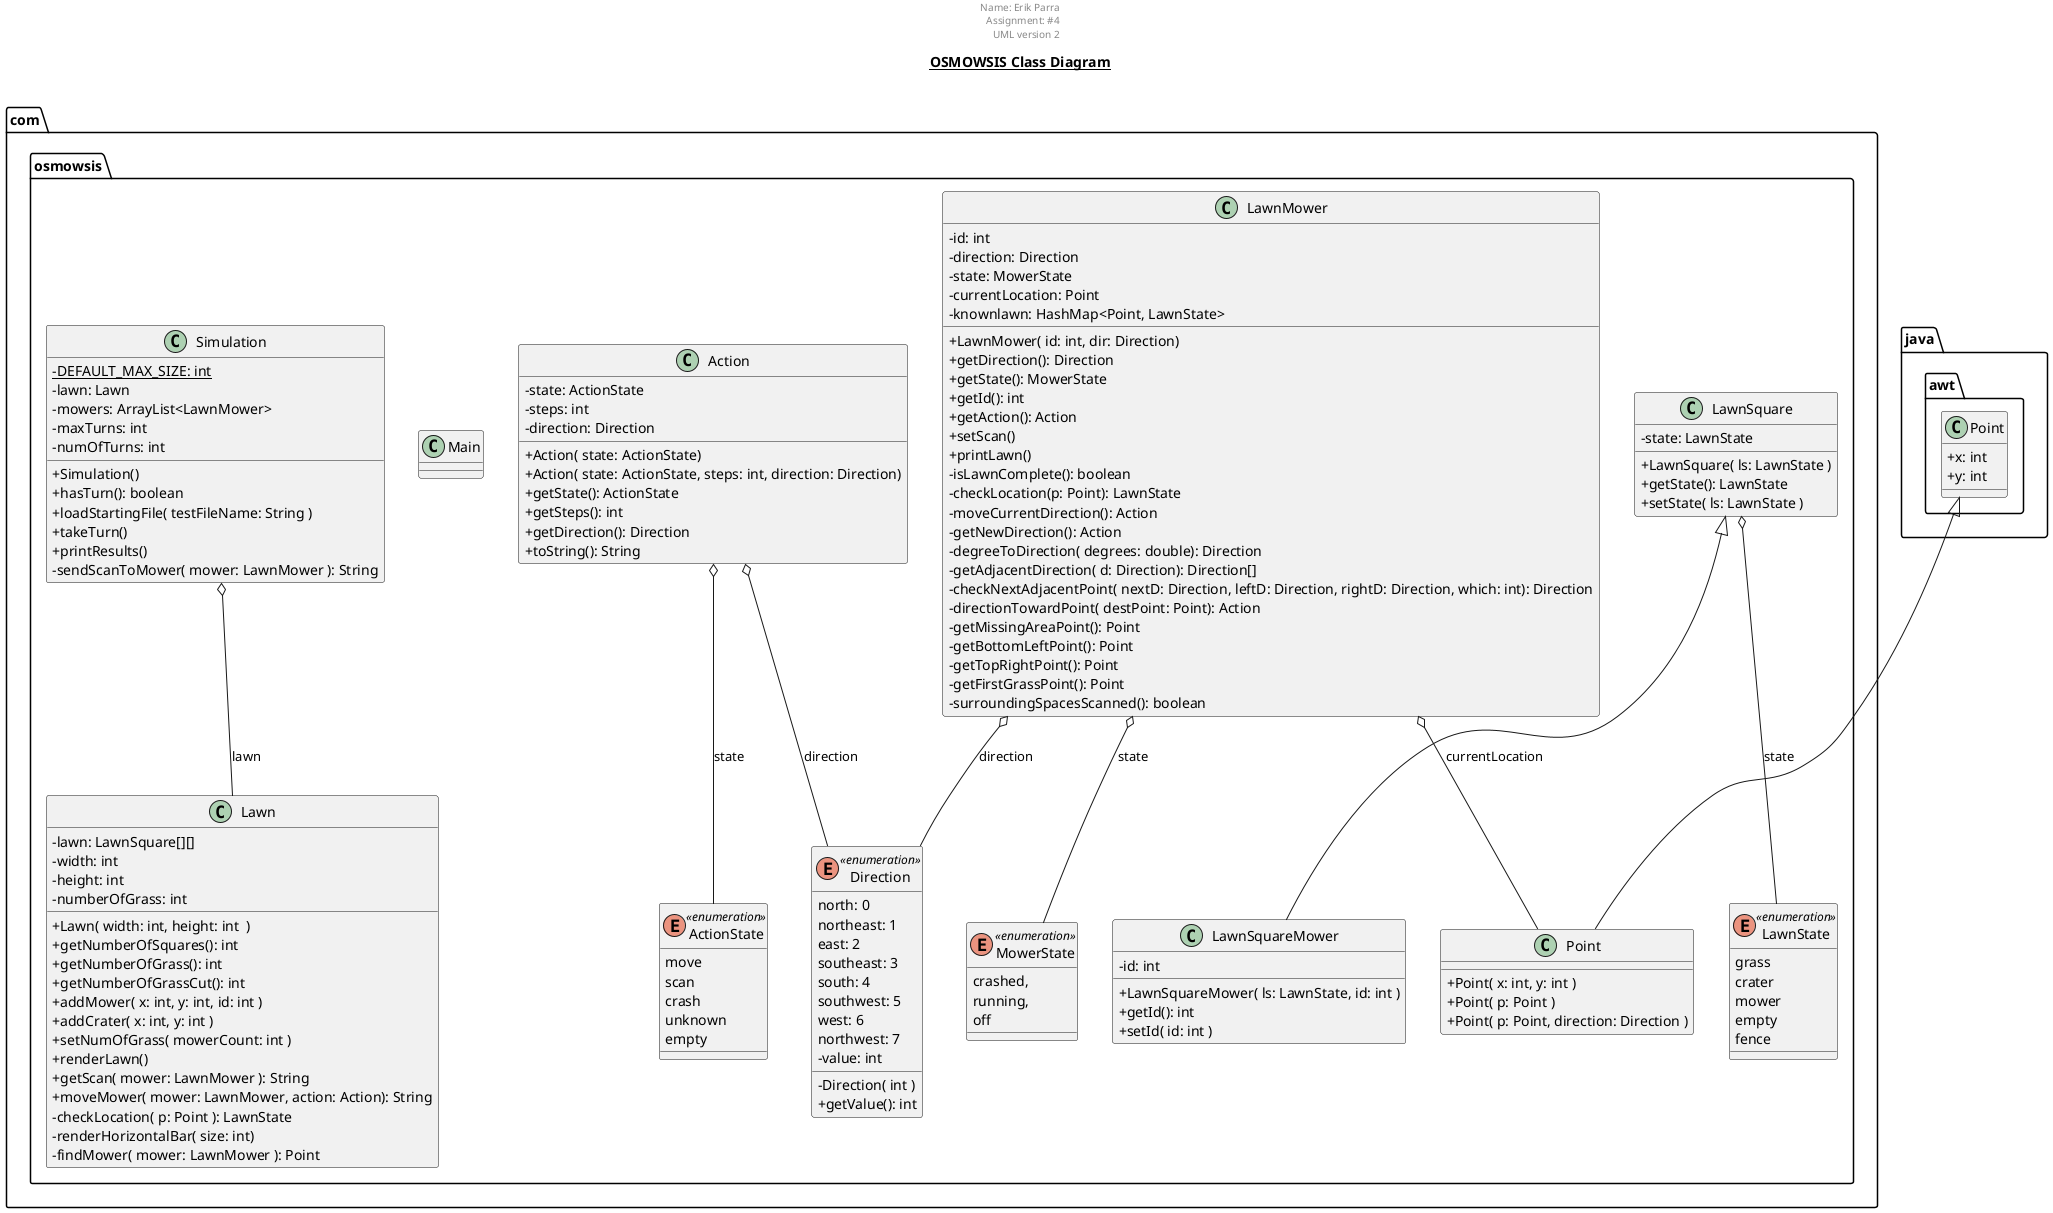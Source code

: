 @startuml

skinparam classAttributeIconSize 0
'hide circle

title __OSMOWSIS Class Diagram__\n

center header
Name: Erik Parra
Assignment: #4
UML version 2
end header

class com.osmowsis.Action {
    - state: ActionState
    - steps: int
    - direction: Direction

    + Action( state: ActionState)
    + Action( state: ActionState, steps: int, direction: Direction)
    + getState(): ActionState
    + getSteps(): int
    + getDirection(): Direction
    + toString(): String
}

enum com.osmowsis.ActionState <<enumeration>> {
    move
    scan
    crash
    unknown
    empty
}

enum com.osmowsis.Direction <<enumeration>> {
    north: 0
    northeast: 1
    east: 2
    southeast: 3
    south: 4
    southwest: 5
    west: 6
    northwest: 7
    - value: int

    - Direction( int )
    + getValue(): int
}

class com.osmowsis.Lawn {
    - lawn: LawnSquare[][]
    - width: int
    - height: int
    - numberOfGrass: int
    + Lawn( width: int, height: int  )
    + getNumberOfSquares(): int
    + getNumberOfGrass(): int
    + getNumberOfGrassCut(): int
    + addMower( x: int, y: int, id: int )
    + addCrater( x: int, y: int )
    + setNumOfGrass( mowerCount: int )
    + renderLawn()
    + getScan( mower: LawnMower ): String
    +  moveMower( mower: LawnMower, action: Action): String
    - checkLocation( p: Point ): LawnState
    - renderHorizontalBar( size: int)
    - findMower( mower: LawnMower ): Point
}


class com.osmowsis.LawnMower {

    - id: int
    - direction: Direction
    - state: MowerState
    - currentLocation: Point
    - knownlawn: HashMap<Point, LawnState>

    + LawnMower( id: int, dir: Direction)
    + getDirection(): Direction
    + getState(): MowerState
    + getId(): int
    + getAction(): Action
    + setScan()
    + printLawn()
    - isLawnComplete(): boolean
    - checkLocation(p: Point): LawnState
    - moveCurrentDirection(): Action
    - getNewDirection(): Action
    - degreeToDirection( degrees: double): Direction
    - getAdjacentDirection( d: Direction): Direction[]
    - checkNextAdjacentPoint( nextD: Direction, leftD: Direction, rightD: Direction, which: int): Direction
    - directionTowardPoint( destPoint: Point): Action
    - getMissingAreaPoint(): Point
    - getBottomLeftPoint(): Point
    - getTopRightPoint(): Point
    - getFirstGrassPoint(): Point
    - surroundingSpacesScanned(): boolean
}


class com.osmowsis.LawnSquare {
    - state: LawnState
    + LawnSquare( ls: LawnState )
    + getState(): LawnState
    + setState( ls: LawnState )
}


class com.osmowsis.LawnSquareMower {
    - id: int
    + LawnSquareMower( ls: LawnState, id: int )
    + getId(): int
    + setId( id: int )
}

enum com.osmowsis.LawnState <<enumeration>> {
    grass
    crater
    mower
    empty
    fence
}

class com.osmowsis.Main {
}

enum com.osmowsis.MowerState <<enumeration>> {
    crashed,
    running,
    off
}

class java.awt.Point {
    + x: int
    + y: int
}


class com.osmowsis.Point {
    + Point( x: int, y: int )
    + Point( p: Point )
    + Point( p: Point, direction: Direction )
}


class com.osmowsis.Simulation {
    - {static} DEFAULT_MAX_SIZE: int
    - lawn: Lawn
    - mowers: ArrayList<LawnMower>
    - maxTurns: int
    - numOfTurns: int

    + Simulation()
    + hasTurn(): boolean
    + loadStartingFile( testFileName: String )
    + takeTurn()
    + printResults()
    - sendScanToMower( mower: LawnMower ): String

}


  com.osmowsis.Action o-- com.osmowsis.ActionState : state
  com.osmowsis.Action o-- com.osmowsis.Direction : direction
  com.osmowsis.LawnMower o-- com.osmowsis.Direction : direction
  com.osmowsis.LawnMower o-- com.osmowsis.MowerState : state
  com.osmowsis.LawnMower o-- com.osmowsis.Point : currentLocation
  com.osmowsis.LawnSquare o-- com.osmowsis.LawnState : state
  com.osmowsis.LawnSquareMower -up-|> com.osmowsis.LawnSquare
  com.osmowsis.Point -up-|> java.awt.Point
  com.osmowsis.Simulation o-- com.osmowsis.Lawn : lawn


@enduml
